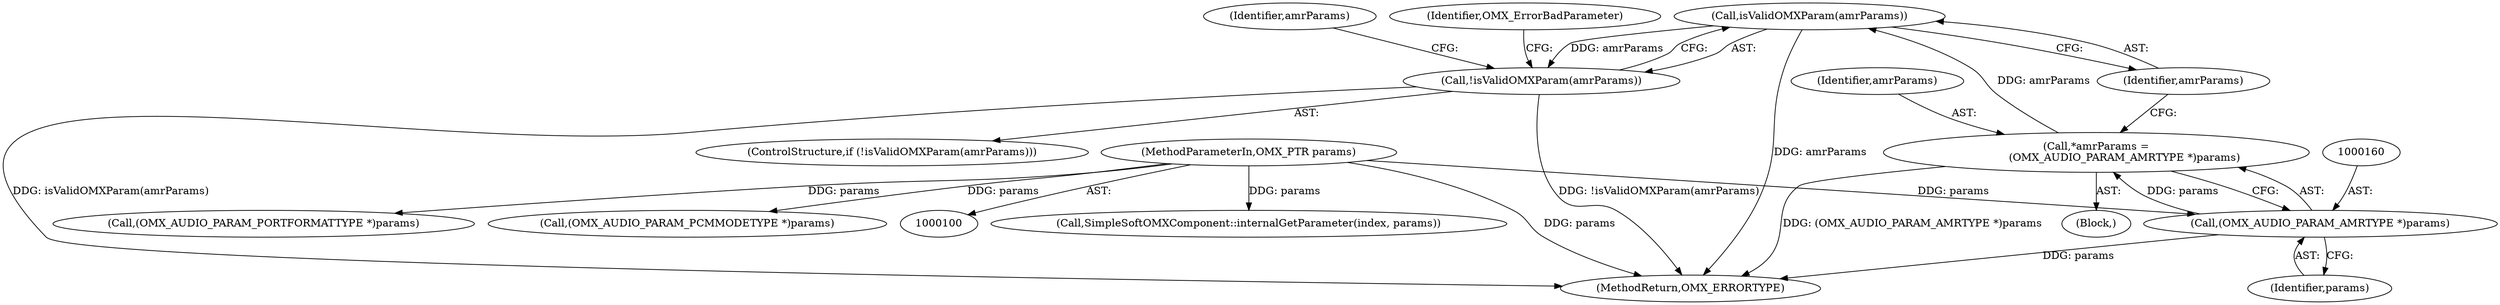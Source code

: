 digraph "0_Android_295c883fe3105b19bcd0f9e07d54c6b589fc5bff_8@pointer" {
"1000164" [label="(Call,isValidOMXParam(amrParams))"];
"1000157" [label="(Call,*amrParams =\n                 (OMX_AUDIO_PARAM_AMRTYPE *)params)"];
"1000159" [label="(Call,(OMX_AUDIO_PARAM_AMRTYPE *)params)"];
"1000102" [label="(MethodParameterIn,OMX_PTR params)"];
"1000163" [label="(Call,!isValidOMXParam(amrParams))"];
"1000163" [label="(Call,!isValidOMXParam(amrParams))"];
"1000157" [label="(Call,*amrParams =\n                 (OMX_AUDIO_PARAM_AMRTYPE *)params)"];
"1000102" [label="(MethodParameterIn,OMX_PTR params)"];
"1000159" [label="(Call,(OMX_AUDIO_PARAM_AMRTYPE *)params)"];
"1000162" [label="(ControlStructure,if (!isValidOMXParam(amrParams)))"];
"1000279" [label="(Call,SimpleSoftOMXComponent::internalGetParameter(index, params))"];
"1000282" [label="(MethodReturn,OMX_ERRORTYPE)"];
"1000112" [label="(Call,(OMX_AUDIO_PARAM_PORTFORMATTYPE *)params)"];
"1000172" [label="(Identifier,amrParams)"];
"1000165" [label="(Identifier,amrParams)"];
"1000155" [label="(Block,)"];
"1000214" [label="(Call,(OMX_AUDIO_PARAM_PCMMODETYPE *)params)"];
"1000164" [label="(Call,isValidOMXParam(amrParams))"];
"1000158" [label="(Identifier,amrParams)"];
"1000168" [label="(Identifier,OMX_ErrorBadParameter)"];
"1000161" [label="(Identifier,params)"];
"1000164" -> "1000163"  [label="AST: "];
"1000164" -> "1000165"  [label="CFG: "];
"1000165" -> "1000164"  [label="AST: "];
"1000163" -> "1000164"  [label="CFG: "];
"1000164" -> "1000282"  [label="DDG: amrParams"];
"1000164" -> "1000163"  [label="DDG: amrParams"];
"1000157" -> "1000164"  [label="DDG: amrParams"];
"1000157" -> "1000155"  [label="AST: "];
"1000157" -> "1000159"  [label="CFG: "];
"1000158" -> "1000157"  [label="AST: "];
"1000159" -> "1000157"  [label="AST: "];
"1000165" -> "1000157"  [label="CFG: "];
"1000157" -> "1000282"  [label="DDG: (OMX_AUDIO_PARAM_AMRTYPE *)params"];
"1000159" -> "1000157"  [label="DDG: params"];
"1000159" -> "1000161"  [label="CFG: "];
"1000160" -> "1000159"  [label="AST: "];
"1000161" -> "1000159"  [label="AST: "];
"1000159" -> "1000282"  [label="DDG: params"];
"1000102" -> "1000159"  [label="DDG: params"];
"1000102" -> "1000100"  [label="AST: "];
"1000102" -> "1000282"  [label="DDG: params"];
"1000102" -> "1000112"  [label="DDG: params"];
"1000102" -> "1000214"  [label="DDG: params"];
"1000102" -> "1000279"  [label="DDG: params"];
"1000163" -> "1000162"  [label="AST: "];
"1000168" -> "1000163"  [label="CFG: "];
"1000172" -> "1000163"  [label="CFG: "];
"1000163" -> "1000282"  [label="DDG: isValidOMXParam(amrParams)"];
"1000163" -> "1000282"  [label="DDG: !isValidOMXParam(amrParams)"];
}
